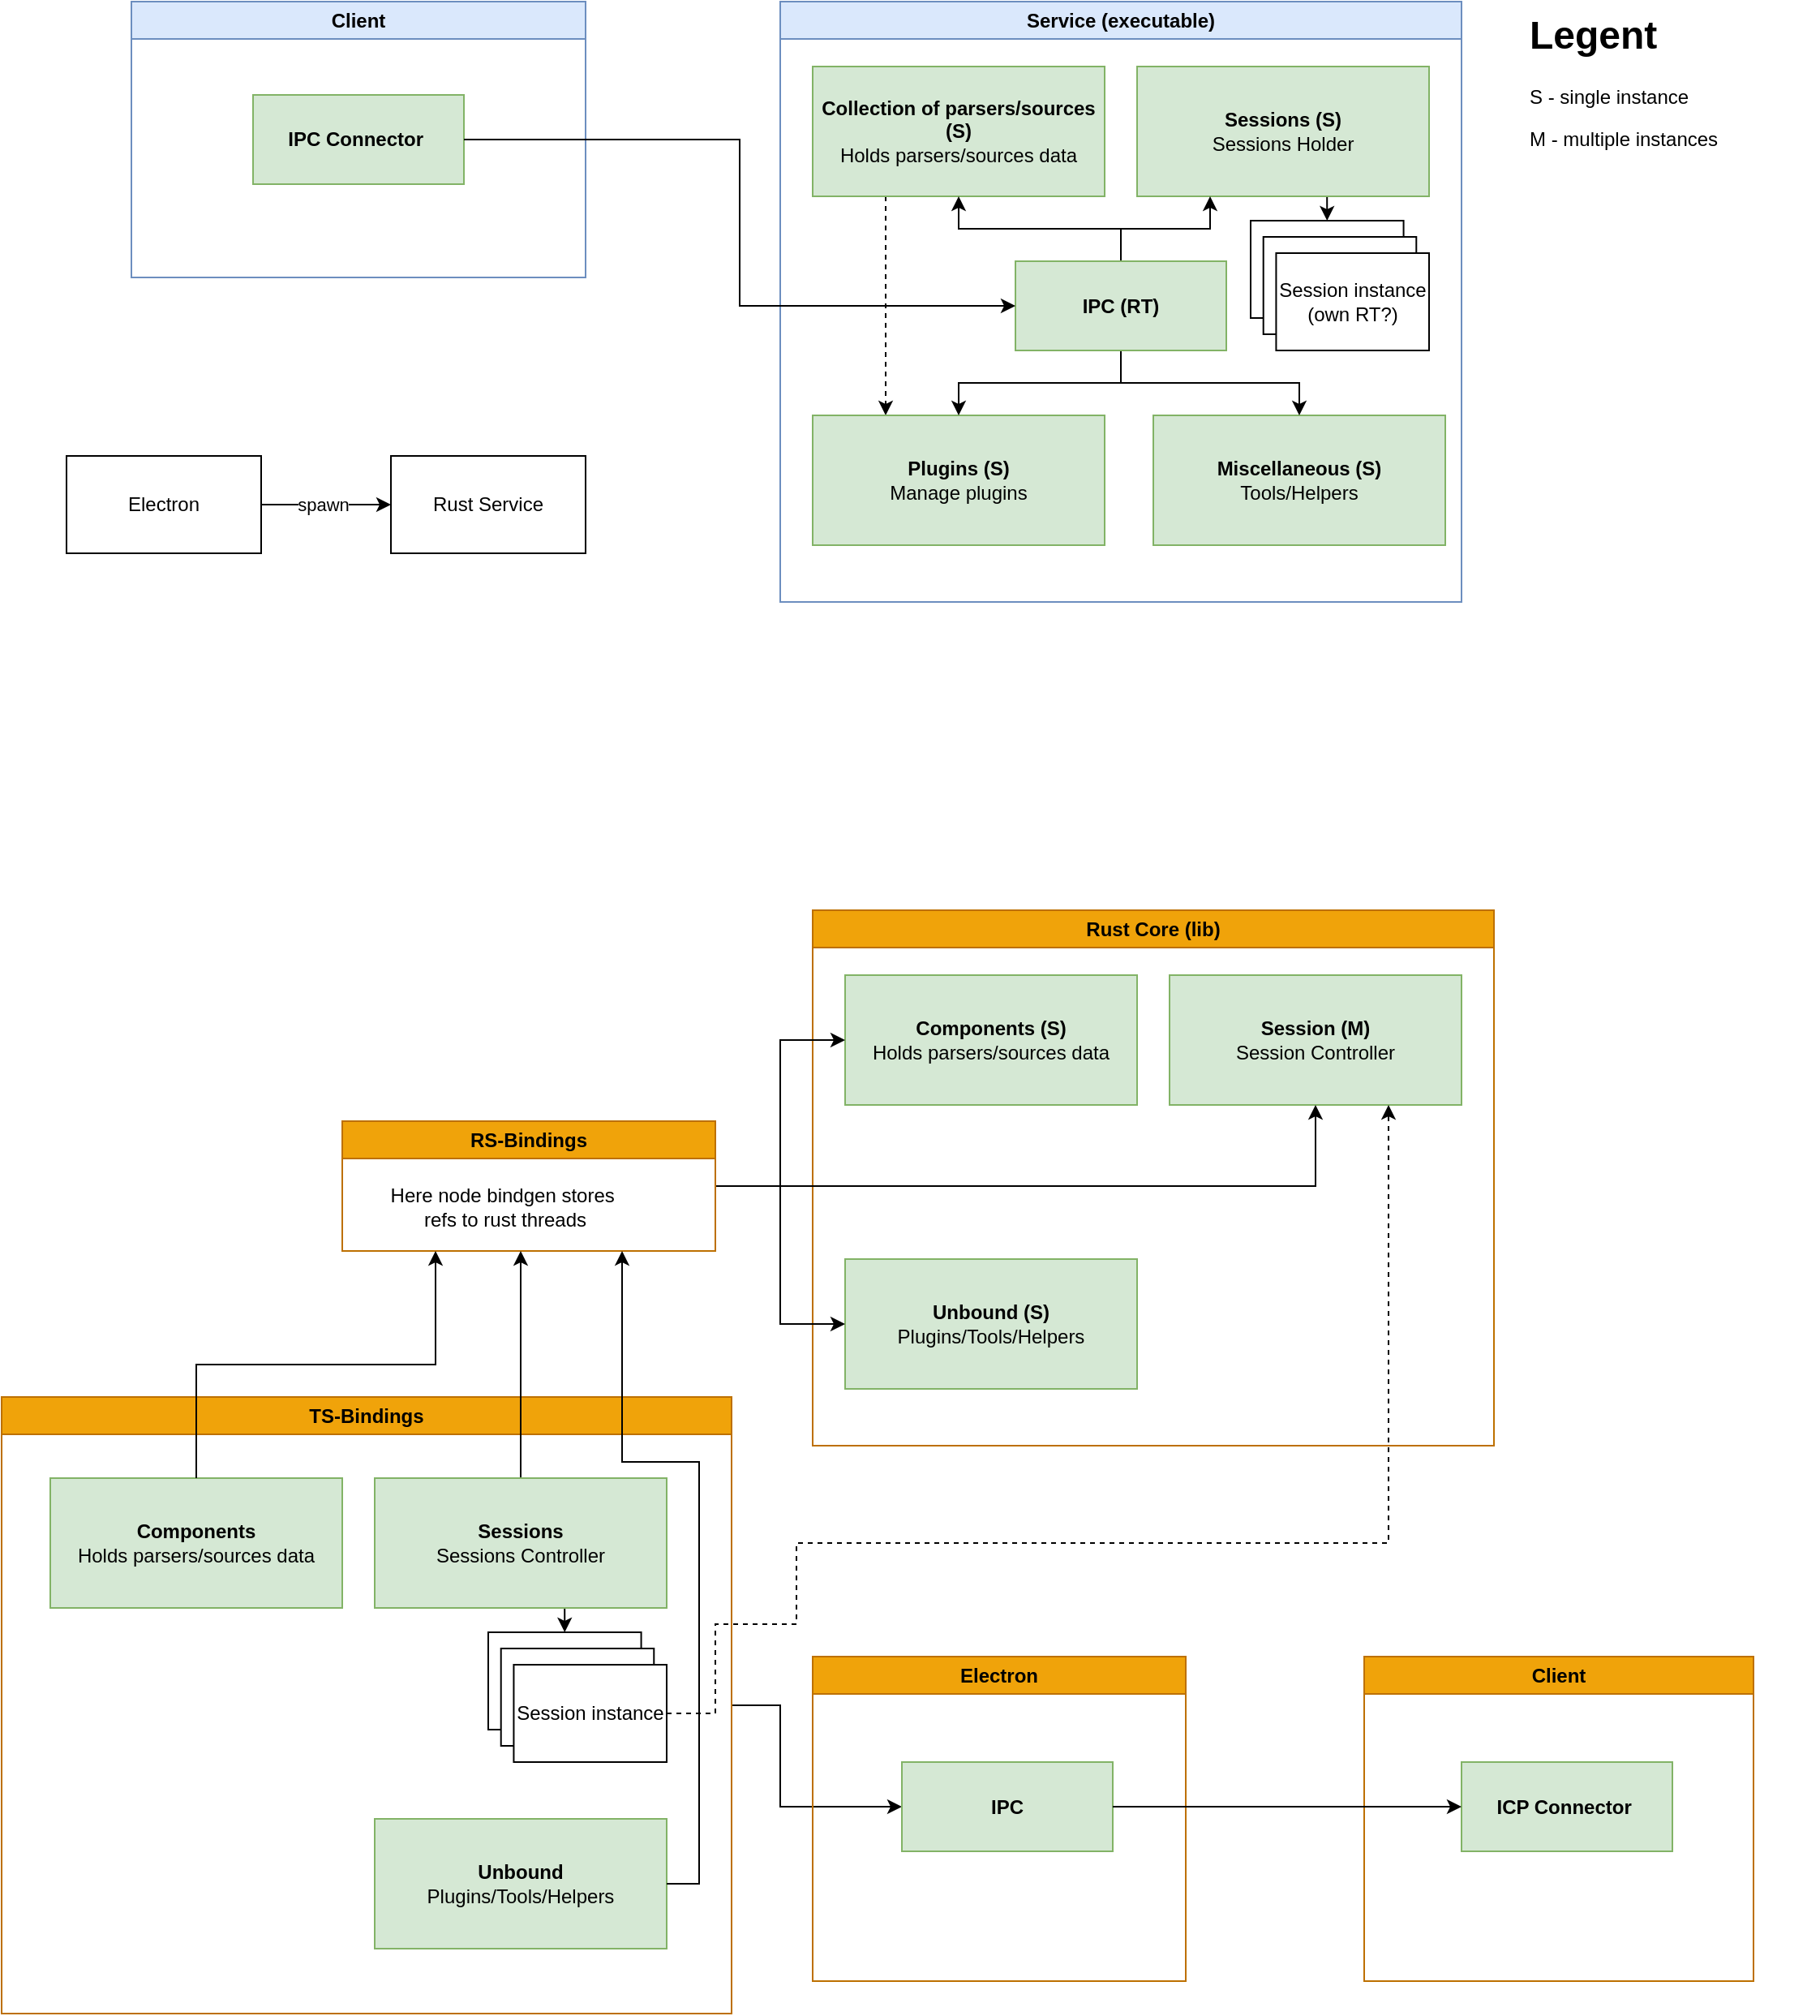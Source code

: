 <mxfile version="25.0.3">
  <diagram name="Page-1" id="FQyNi6S8Ve14wknF4SGL">
    <mxGraphModel dx="1986" dy="1243" grid="1" gridSize="10" guides="1" tooltips="1" connect="1" arrows="1" fold="1" page="1" pageScale="1" pageWidth="850" pageHeight="600" math="0" shadow="0">
      <root>
        <mxCell id="0" />
        <mxCell id="1" parent="0" />
        <mxCell id="_PZy0TNYZUn5gBfRcalJ-2" value="Service (executable)" style="swimlane;whiteSpace=wrap;html=1;fillColor=#dae8fc;strokeColor=#6c8ebf;" parent="1" vertex="1">
          <mxGeometry x="240" y="-560" width="420" height="370" as="geometry" />
        </mxCell>
        <mxCell id="iNJmlz-jvBE7zzYORbF1-2" style="edgeStyle=orthogonalEdgeStyle;rounded=0;orthogonalLoop=1;jettySize=auto;html=1;exitX=0.25;exitY=1;exitDx=0;exitDy=0;entryX=0.25;entryY=0;entryDx=0;entryDy=0;dashed=1;" edge="1" parent="_PZy0TNYZUn5gBfRcalJ-2" source="_PZy0TNYZUn5gBfRcalJ-1" target="_PZy0TNYZUn5gBfRcalJ-3">
          <mxGeometry relative="1" as="geometry" />
        </mxCell>
        <mxCell id="_PZy0TNYZUn5gBfRcalJ-1" value="&lt;b&gt;Collection of parsers/sources (S)&lt;/b&gt;&lt;div&gt;Holds parsers/sources data&lt;/div&gt;" style="rounded=0;whiteSpace=wrap;html=1;fillColor=#d5e8d4;strokeColor=#82b366;" parent="_PZy0TNYZUn5gBfRcalJ-2" vertex="1">
          <mxGeometry x="20" y="40" width="180" height="80" as="geometry" />
        </mxCell>
        <mxCell id="_PZy0TNYZUn5gBfRcalJ-3" value="&lt;b&gt;Plugins (S)&lt;/b&gt;&lt;div&gt;Manage plugins&lt;/div&gt;" style="rounded=0;whiteSpace=wrap;html=1;fillColor=#d5e8d4;strokeColor=#82b366;" parent="_PZy0TNYZUn5gBfRcalJ-2" vertex="1">
          <mxGeometry x="20" y="255" width="180" height="80" as="geometry" />
        </mxCell>
        <mxCell id="_PZy0TNYZUn5gBfRcalJ-4" value="&lt;b&gt;Miscellaneous (S)&lt;/b&gt;&lt;br&gt;&lt;div&gt;Tools/Helpers&lt;/div&gt;" style="rounded=0;whiteSpace=wrap;html=1;fillColor=#d5e8d4;strokeColor=#82b366;" parent="_PZy0TNYZUn5gBfRcalJ-2" vertex="1">
          <mxGeometry x="230" y="255" width="180" height="80" as="geometry" />
        </mxCell>
        <mxCell id="_PZy0TNYZUn5gBfRcalJ-22" style="edgeStyle=orthogonalEdgeStyle;rounded=0;orthogonalLoop=1;jettySize=auto;html=1;exitX=0.75;exitY=1;exitDx=0;exitDy=0;entryX=0.5;entryY=0;entryDx=0;entryDy=0;" parent="_PZy0TNYZUn5gBfRcalJ-2" source="_PZy0TNYZUn5gBfRcalJ-5" target="_PZy0TNYZUn5gBfRcalJ-14" edge="1">
          <mxGeometry relative="1" as="geometry" />
        </mxCell>
        <mxCell id="_PZy0TNYZUn5gBfRcalJ-5" value="&lt;b&gt;Sessions (S)&lt;/b&gt;&lt;br&gt;&lt;div&gt;Sessions Holder&lt;/div&gt;" style="rounded=0;whiteSpace=wrap;html=1;fillColor=#d5e8d4;strokeColor=#82b366;" parent="_PZy0TNYZUn5gBfRcalJ-2" vertex="1">
          <mxGeometry x="220" y="40" width="180" height="80" as="geometry" />
        </mxCell>
        <mxCell id="_PZy0TNYZUn5gBfRcalJ-18" style="edgeStyle=orthogonalEdgeStyle;rounded=0;orthogonalLoop=1;jettySize=auto;html=1;exitX=0.5;exitY=0;exitDx=0;exitDy=0;entryX=0.5;entryY=1;entryDx=0;entryDy=0;" parent="_PZy0TNYZUn5gBfRcalJ-2" source="_PZy0TNYZUn5gBfRcalJ-6" target="_PZy0TNYZUn5gBfRcalJ-1" edge="1">
          <mxGeometry relative="1" as="geometry" />
        </mxCell>
        <mxCell id="_PZy0TNYZUn5gBfRcalJ-19" style="edgeStyle=orthogonalEdgeStyle;rounded=0;orthogonalLoop=1;jettySize=auto;html=1;exitX=0.5;exitY=0;exitDx=0;exitDy=0;entryX=0.25;entryY=1;entryDx=0;entryDy=0;" parent="_PZy0TNYZUn5gBfRcalJ-2" source="_PZy0TNYZUn5gBfRcalJ-6" target="_PZy0TNYZUn5gBfRcalJ-5" edge="1">
          <mxGeometry relative="1" as="geometry" />
        </mxCell>
        <mxCell id="_PZy0TNYZUn5gBfRcalJ-20" style="edgeStyle=orthogonalEdgeStyle;rounded=0;orthogonalLoop=1;jettySize=auto;html=1;exitX=0.5;exitY=1;exitDx=0;exitDy=0;entryX=0.5;entryY=0;entryDx=0;entryDy=0;" parent="_PZy0TNYZUn5gBfRcalJ-2" source="_PZy0TNYZUn5gBfRcalJ-6" target="_PZy0TNYZUn5gBfRcalJ-3" edge="1">
          <mxGeometry relative="1" as="geometry" />
        </mxCell>
        <mxCell id="_PZy0TNYZUn5gBfRcalJ-21" style="edgeStyle=orthogonalEdgeStyle;rounded=0;orthogonalLoop=1;jettySize=auto;html=1;exitX=0.5;exitY=1;exitDx=0;exitDy=0;entryX=0.5;entryY=0;entryDx=0;entryDy=0;" parent="_PZy0TNYZUn5gBfRcalJ-2" source="_PZy0TNYZUn5gBfRcalJ-6" target="_PZy0TNYZUn5gBfRcalJ-4" edge="1">
          <mxGeometry relative="1" as="geometry" />
        </mxCell>
        <mxCell id="_PZy0TNYZUn5gBfRcalJ-6" value="&lt;b&gt;IPC (RT)&lt;/b&gt;" style="rounded=0;whiteSpace=wrap;html=1;fillColor=#d5e8d4;strokeColor=#82b366;" parent="_PZy0TNYZUn5gBfRcalJ-2" vertex="1">
          <mxGeometry x="145" y="160" width="130" height="55" as="geometry" />
        </mxCell>
        <mxCell id="_PZy0TNYZUn5gBfRcalJ-17" value="" style="group" parent="_PZy0TNYZUn5gBfRcalJ-2" vertex="1" connectable="0">
          <mxGeometry x="290" y="135" width="110" height="80" as="geometry" />
        </mxCell>
        <mxCell id="_PZy0TNYZUn5gBfRcalJ-14" value="" style="rounded=0;whiteSpace=wrap;html=1;" parent="_PZy0TNYZUn5gBfRcalJ-17" vertex="1">
          <mxGeometry width="94.286" height="60" as="geometry" />
        </mxCell>
        <mxCell id="_PZy0TNYZUn5gBfRcalJ-15" value="" style="rounded=0;whiteSpace=wrap;html=1;" parent="_PZy0TNYZUn5gBfRcalJ-17" vertex="1">
          <mxGeometry x="7.857" y="10" width="94.286" height="60" as="geometry" />
        </mxCell>
        <mxCell id="_PZy0TNYZUn5gBfRcalJ-16" value="Session instance (own RT?)" style="rounded=0;whiteSpace=wrap;html=1;" parent="_PZy0TNYZUn5gBfRcalJ-17" vertex="1">
          <mxGeometry x="15.714" y="20" width="94.286" height="60" as="geometry" />
        </mxCell>
        <mxCell id="_PZy0TNYZUn5gBfRcalJ-7" value="Client" style="swimlane;whiteSpace=wrap;html=1;fillColor=#dae8fc;strokeColor=#6c8ebf;" parent="1" vertex="1">
          <mxGeometry x="-160" y="-560" width="280" height="170" as="geometry" />
        </mxCell>
        <mxCell id="_PZy0TNYZUn5gBfRcalJ-12" value="&lt;b&gt;IPC Connector&lt;/b&gt;&lt;span style=&quot;background-color: transparent; color: light-dark(rgb(0, 0, 0), rgb(255, 255, 255));&quot;&gt;&amp;nbsp;&lt;/span&gt;" style="rounded=0;whiteSpace=wrap;html=1;fillColor=#d5e8d4;strokeColor=#82b366;" parent="_PZy0TNYZUn5gBfRcalJ-7" vertex="1">
          <mxGeometry x="75" y="57.5" width="130" height="55" as="geometry" />
        </mxCell>
        <mxCell id="_PZy0TNYZUn5gBfRcalJ-25" style="edgeStyle=orthogonalEdgeStyle;rounded=0;orthogonalLoop=1;jettySize=auto;html=1;exitX=1;exitY=0.5;exitDx=0;exitDy=0;entryX=0;entryY=0.5;entryDx=0;entryDy=0;strokeColor=default;" parent="1" source="_PZy0TNYZUn5gBfRcalJ-12" target="_PZy0TNYZUn5gBfRcalJ-6" edge="1">
          <mxGeometry relative="1" as="geometry" />
        </mxCell>
        <mxCell id="_PZy0TNYZUn5gBfRcalJ-26" value="Rust Core (lib)" style="swimlane;whiteSpace=wrap;html=1;fillColor=#f0a30a;fontColor=#000000;strokeColor=#BD7000;" parent="1" vertex="1">
          <mxGeometry x="260" width="420" height="330" as="geometry" />
        </mxCell>
        <mxCell id="_PZy0TNYZUn5gBfRcalJ-29" value="&lt;b&gt;Unbound (S)&lt;/b&gt;&lt;br&gt;&lt;div&gt;Plugins/Tools/Helpers&lt;/div&gt;" style="rounded=0;whiteSpace=wrap;html=1;fillColor=#d5e8d4;strokeColor=#82b366;" parent="_PZy0TNYZUn5gBfRcalJ-26" vertex="1">
          <mxGeometry x="20" y="215" width="180" height="80" as="geometry" />
        </mxCell>
        <mxCell id="_PZy0TNYZUn5gBfRcalJ-31" value="&lt;b&gt;Session (M)&lt;/b&gt;&lt;br&gt;&lt;div&gt;Session Controller&lt;/div&gt;" style="rounded=0;whiteSpace=wrap;html=1;fillColor=#d5e8d4;strokeColor=#82b366;" parent="_PZy0TNYZUn5gBfRcalJ-26" vertex="1">
          <mxGeometry x="220" y="40" width="180" height="80" as="geometry" />
        </mxCell>
        <mxCell id="_PZy0TNYZUn5gBfRcalJ-27" value="&lt;b&gt;Components (S)&lt;/b&gt;&lt;div&gt;Holds parsers/sources data&lt;/div&gt;" style="rounded=0;whiteSpace=wrap;html=1;fillColor=#d5e8d4;strokeColor=#82b366;" parent="_PZy0TNYZUn5gBfRcalJ-26" vertex="1">
          <mxGeometry x="20" y="40" width="180" height="80" as="geometry" />
        </mxCell>
        <mxCell id="_PZy0TNYZUn5gBfRcalJ-44" style="edgeStyle=orthogonalEdgeStyle;rounded=0;orthogonalLoop=1;jettySize=auto;html=1;exitX=1;exitY=0.5;exitDx=0;exitDy=0;entryX=0;entryY=0.5;entryDx=0;entryDy=0;" parent="1" source="_PZy0TNYZUn5gBfRcalJ-41" target="_PZy0TNYZUn5gBfRcalJ-27" edge="1">
          <mxGeometry relative="1" as="geometry" />
        </mxCell>
        <mxCell id="_PZy0TNYZUn5gBfRcalJ-45" style="edgeStyle=orthogonalEdgeStyle;rounded=0;orthogonalLoop=1;jettySize=auto;html=1;exitX=1;exitY=0.5;exitDx=0;exitDy=0;entryX=0;entryY=0.5;entryDx=0;entryDy=0;" parent="1" source="_PZy0TNYZUn5gBfRcalJ-41" target="_PZy0TNYZUn5gBfRcalJ-29" edge="1">
          <mxGeometry relative="1" as="geometry" />
        </mxCell>
        <mxCell id="_PZy0TNYZUn5gBfRcalJ-46" style="edgeStyle=orthogonalEdgeStyle;rounded=0;orthogonalLoop=1;jettySize=auto;html=1;exitX=1;exitY=0.5;exitDx=0;exitDy=0;entryX=0.5;entryY=1;entryDx=0;entryDy=0;" parent="1" source="_PZy0TNYZUn5gBfRcalJ-41" target="_PZy0TNYZUn5gBfRcalJ-31" edge="1">
          <mxGeometry relative="1" as="geometry" />
        </mxCell>
        <mxCell id="_PZy0TNYZUn5gBfRcalJ-41" value="RS-Bindings" style="swimlane;whiteSpace=wrap;html=1;fillColor=#f0a30a;fontColor=#000000;strokeColor=#BD7000;" parent="1" vertex="1">
          <mxGeometry x="-30" y="130" width="230" height="80" as="geometry" />
        </mxCell>
        <mxCell id="_PZy0TNYZUn5gBfRcalJ-72" style="edgeStyle=orthogonalEdgeStyle;rounded=0;orthogonalLoop=1;jettySize=auto;html=1;exitX=1;exitY=0.5;exitDx=0;exitDy=0;entryX=0;entryY=0.5;entryDx=0;entryDy=0;" parent="1" source="_PZy0TNYZUn5gBfRcalJ-47" target="_PZy0TNYZUn5gBfRcalJ-70" edge="1">
          <mxGeometry relative="1" as="geometry">
            <Array as="points">
              <mxPoint x="240" y="490" />
              <mxPoint x="240" y="552" />
            </Array>
          </mxGeometry>
        </mxCell>
        <mxCell id="_PZy0TNYZUn5gBfRcalJ-47" value="TS-Bindings" style="swimlane;whiteSpace=wrap;html=1;fillColor=#f0a30a;fontColor=#000000;strokeColor=#BD7000;" parent="1" vertex="1">
          <mxGeometry x="-240" y="300" width="450" height="380" as="geometry" />
        </mxCell>
        <mxCell id="_PZy0TNYZUn5gBfRcalJ-48" value="&lt;b&gt;Components&lt;/b&gt;&lt;div&gt;Holds parsers/sources data&lt;/div&gt;" style="rounded=0;whiteSpace=wrap;html=1;fillColor=#d5e8d4;strokeColor=#82b366;" parent="_PZy0TNYZUn5gBfRcalJ-47" vertex="1">
          <mxGeometry x="30" y="50" width="180" height="80" as="geometry" />
        </mxCell>
        <mxCell id="_PZy0TNYZUn5gBfRcalJ-51" style="edgeStyle=orthogonalEdgeStyle;rounded=0;orthogonalLoop=1;jettySize=auto;html=1;exitX=0.75;exitY=1;exitDx=0;exitDy=0;entryX=0.5;entryY=0;entryDx=0;entryDy=0;" parent="_PZy0TNYZUn5gBfRcalJ-47" source="_PZy0TNYZUn5gBfRcalJ-52" target="_PZy0TNYZUn5gBfRcalJ-59" edge="1">
          <mxGeometry relative="1" as="geometry" />
        </mxCell>
        <mxCell id="_PZy0TNYZUn5gBfRcalJ-62" style="edgeStyle=orthogonalEdgeStyle;rounded=0;orthogonalLoop=1;jettySize=auto;html=1;exitX=0.5;exitY=0;exitDx=0;exitDy=0;" parent="_PZy0TNYZUn5gBfRcalJ-47" source="_PZy0TNYZUn5gBfRcalJ-52" edge="1">
          <mxGeometry relative="1" as="geometry">
            <mxPoint x="320" y="-90" as="targetPoint" />
          </mxGeometry>
        </mxCell>
        <mxCell id="_PZy0TNYZUn5gBfRcalJ-52" value="&lt;b&gt;Sessions&lt;/b&gt;&lt;br&gt;&lt;div&gt;Sessions Controller&lt;/div&gt;" style="rounded=0;whiteSpace=wrap;html=1;fillColor=#d5e8d4;strokeColor=#82b366;" parent="_PZy0TNYZUn5gBfRcalJ-47" vertex="1">
          <mxGeometry x="230" y="50" width="180" height="80" as="geometry" />
        </mxCell>
        <mxCell id="_PZy0TNYZUn5gBfRcalJ-58" value="" style="group" parent="_PZy0TNYZUn5gBfRcalJ-47" vertex="1" connectable="0">
          <mxGeometry x="300" y="145" width="110" height="80" as="geometry" />
        </mxCell>
        <mxCell id="_PZy0TNYZUn5gBfRcalJ-59" value="" style="rounded=0;whiteSpace=wrap;html=1;" parent="_PZy0TNYZUn5gBfRcalJ-58" vertex="1">
          <mxGeometry width="94.286" height="60" as="geometry" />
        </mxCell>
        <mxCell id="_PZy0TNYZUn5gBfRcalJ-60" value="" style="rounded=0;whiteSpace=wrap;html=1;" parent="_PZy0TNYZUn5gBfRcalJ-58" vertex="1">
          <mxGeometry x="7.857" y="10" width="94.286" height="60" as="geometry" />
        </mxCell>
        <mxCell id="_PZy0TNYZUn5gBfRcalJ-61" value="Session instance" style="rounded=0;whiteSpace=wrap;html=1;" parent="_PZy0TNYZUn5gBfRcalJ-58" vertex="1">
          <mxGeometry x="15.714" y="20" width="94.286" height="60" as="geometry" />
        </mxCell>
        <mxCell id="_PZy0TNYZUn5gBfRcalJ-64" value="&lt;b&gt;Unbound&lt;/b&gt;&lt;br&gt;&lt;div&gt;Plugins/Tools/Helpers&lt;/div&gt;" style="rounded=0;whiteSpace=wrap;html=1;fillColor=#d5e8d4;strokeColor=#82b366;" parent="_PZy0TNYZUn5gBfRcalJ-47" vertex="1">
          <mxGeometry x="230" y="260" width="180" height="80" as="geometry" />
        </mxCell>
        <mxCell id="_PZy0TNYZUn5gBfRcalJ-63" style="edgeStyle=orthogonalEdgeStyle;rounded=0;orthogonalLoop=1;jettySize=auto;html=1;exitX=0.5;exitY=0;exitDx=0;exitDy=0;entryX=0.25;entryY=1;entryDx=0;entryDy=0;" parent="1" source="_PZy0TNYZUn5gBfRcalJ-48" target="_PZy0TNYZUn5gBfRcalJ-41" edge="1">
          <mxGeometry relative="1" as="geometry" />
        </mxCell>
        <mxCell id="_PZy0TNYZUn5gBfRcalJ-65" style="edgeStyle=orthogonalEdgeStyle;rounded=0;orthogonalLoop=1;jettySize=auto;html=1;exitX=1;exitY=0.5;exitDx=0;exitDy=0;entryX=0.75;entryY=1;entryDx=0;entryDy=0;" parent="1" source="_PZy0TNYZUn5gBfRcalJ-64" target="_PZy0TNYZUn5gBfRcalJ-41" edge="1">
          <mxGeometry relative="1" as="geometry">
            <Array as="points">
              <mxPoint x="190" y="600" />
              <mxPoint x="190" y="340" />
              <mxPoint x="143" y="340" />
            </Array>
          </mxGeometry>
        </mxCell>
        <mxCell id="_PZy0TNYZUn5gBfRcalJ-66" value="Electron" style="swimlane;whiteSpace=wrap;html=1;fillColor=#f0a30a;fontColor=#000000;strokeColor=#BD7000;" parent="1" vertex="1">
          <mxGeometry x="260" y="460" width="230" height="200" as="geometry" />
        </mxCell>
        <mxCell id="_PZy0TNYZUn5gBfRcalJ-70" value="&lt;b&gt;IPC&lt;/b&gt;" style="rounded=0;whiteSpace=wrap;html=1;fillColor=#d5e8d4;strokeColor=#82b366;" parent="_PZy0TNYZUn5gBfRcalJ-66" vertex="1">
          <mxGeometry x="55" y="65" width="130" height="55" as="geometry" />
        </mxCell>
        <mxCell id="_PZy0TNYZUn5gBfRcalJ-67" value="Client" style="swimlane;whiteSpace=wrap;html=1;fillColor=#f0a30a;fontColor=#000000;strokeColor=#BD7000;" parent="1" vertex="1">
          <mxGeometry x="600" y="460" width="240" height="200" as="geometry" />
        </mxCell>
        <mxCell id="_PZy0TNYZUn5gBfRcalJ-71" value="&lt;b&gt;ICP Connector&lt;/b&gt;&lt;span style=&quot;background-color: transparent; color: light-dark(rgb(0, 0, 0), rgb(255, 255, 255));&quot;&gt;&amp;nbsp;&lt;/span&gt;" style="rounded=0;whiteSpace=wrap;html=1;fillColor=#d5e8d4;strokeColor=#82b366;" parent="_PZy0TNYZUn5gBfRcalJ-67" vertex="1">
          <mxGeometry x="60" y="65" width="130" height="55" as="geometry" />
        </mxCell>
        <mxCell id="_PZy0TNYZUn5gBfRcalJ-73" style="edgeStyle=orthogonalEdgeStyle;rounded=0;orthogonalLoop=1;jettySize=auto;html=1;exitX=1;exitY=0.5;exitDx=0;exitDy=0;entryX=0;entryY=0.5;entryDx=0;entryDy=0;" parent="1" source="_PZy0TNYZUn5gBfRcalJ-70" target="_PZy0TNYZUn5gBfRcalJ-71" edge="1">
          <mxGeometry relative="1" as="geometry" />
        </mxCell>
        <mxCell id="_PZy0TNYZUn5gBfRcalJ-74" value="&lt;h1 style=&quot;margin-top: 0px;&quot;&gt;Legent&lt;/h1&gt;&lt;p&gt;S - single instance&lt;/p&gt;&lt;p&gt;M - multiple instances&lt;/p&gt;" style="text;html=1;whiteSpace=wrap;overflow=hidden;rounded=0;" parent="1" vertex="1">
          <mxGeometry x="700" y="-560" width="180" height="120" as="geometry" />
        </mxCell>
        <mxCell id="_PZy0TNYZUn5gBfRcalJ-75" value="Here node bindgen stores&amp;nbsp;&lt;div&gt;refs to rust threads&lt;/div&gt;" style="text;html=1;align=center;verticalAlign=middle;resizable=0;points=[];autosize=1;strokeColor=none;fillColor=none;" parent="1" vertex="1">
          <mxGeometry x="-10" y="163" width="160" height="40" as="geometry" />
        </mxCell>
        <mxCell id="iNJmlz-jvBE7zzYORbF1-3" style="edgeStyle=orthogonalEdgeStyle;rounded=0;orthogonalLoop=1;jettySize=auto;html=1;exitX=1;exitY=0.5;exitDx=0;exitDy=0;entryX=0.75;entryY=1;entryDx=0;entryDy=0;dashed=1;" edge="1" parent="1" source="_PZy0TNYZUn5gBfRcalJ-61" target="_PZy0TNYZUn5gBfRcalJ-31">
          <mxGeometry relative="1" as="geometry">
            <mxPoint x="630" y="160" as="targetPoint" />
            <Array as="points">
              <mxPoint x="200" y="495" />
              <mxPoint x="200" y="440" />
              <mxPoint x="250" y="440" />
              <mxPoint x="250" y="390" />
              <mxPoint x="615" y="390" />
            </Array>
          </mxGeometry>
        </mxCell>
        <mxCell id="iNJmlz-jvBE7zzYORbF1-6" style="edgeStyle=orthogonalEdgeStyle;rounded=0;orthogonalLoop=1;jettySize=auto;html=1;exitX=1;exitY=0.5;exitDx=0;exitDy=0;" edge="1" parent="1" source="iNJmlz-jvBE7zzYORbF1-4" target="iNJmlz-jvBE7zzYORbF1-5">
          <mxGeometry relative="1" as="geometry" />
        </mxCell>
        <mxCell id="iNJmlz-jvBE7zzYORbF1-7" value="spawn" style="edgeLabel;html=1;align=center;verticalAlign=middle;resizable=0;points=[];" vertex="1" connectable="0" parent="iNJmlz-jvBE7zzYORbF1-6">
          <mxGeometry x="-0.057" relative="1" as="geometry">
            <mxPoint as="offset" />
          </mxGeometry>
        </mxCell>
        <mxCell id="iNJmlz-jvBE7zzYORbF1-4" value="Electron" style="rounded=0;whiteSpace=wrap;html=1;" vertex="1" parent="1">
          <mxGeometry x="-200" y="-280" width="120" height="60" as="geometry" />
        </mxCell>
        <mxCell id="iNJmlz-jvBE7zzYORbF1-5" value="Rust Service" style="rounded=0;whiteSpace=wrap;html=1;" vertex="1" parent="1">
          <mxGeometry y="-280" width="120" height="60" as="geometry" />
        </mxCell>
      </root>
    </mxGraphModel>
  </diagram>
</mxfile>
